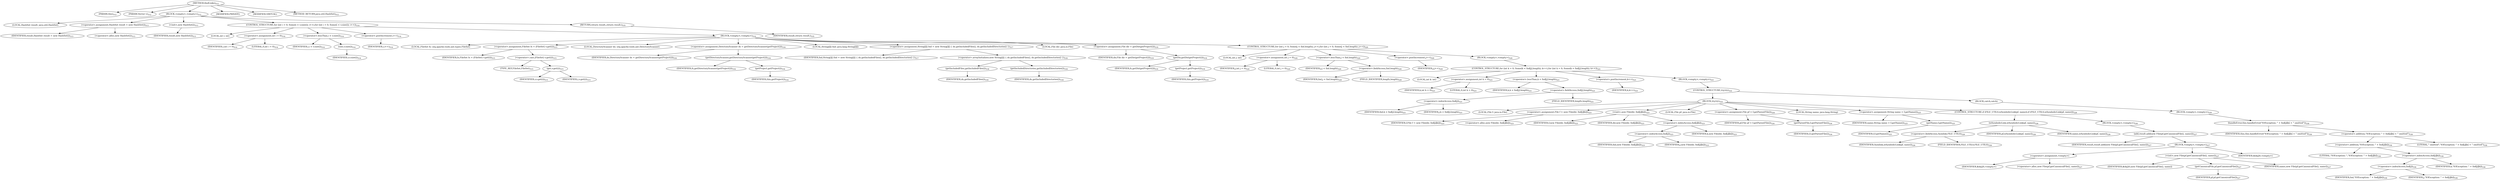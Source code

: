 digraph "findLinks" {  
"836" [label = <(METHOD,findLinks)<SUB>512</SUB>> ]
"68" [label = <(PARAM,this)<SUB>512</SUB>> ]
"837" [label = <(PARAM,Vector v)<SUB>512</SUB>> ]
"838" [label = <(BLOCK,&lt;empty&gt;,&lt;empty&gt;)<SUB>512</SUB>> ]
"66" [label = <(LOCAL,HashSet result: java.util.HashSet)> ]
"839" [label = <(&lt;operator&gt;.assignment,HashSet result = new HashSet())<SUB>513</SUB>> ]
"840" [label = <(IDENTIFIER,result,HashSet result = new HashSet())<SUB>513</SUB>> ]
"841" [label = <(&lt;operator&gt;.alloc,new HashSet())<SUB>513</SUB>> ]
"842" [label = <(&lt;init&gt;,new HashSet())<SUB>513</SUB>> ]
"65" [label = <(IDENTIFIER,result,new HashSet())<SUB>513</SUB>> ]
"843" [label = <(CONTROL_STRUCTURE,for (int i = 0; Some(i &lt; v.size()); i++),for (int i = 0; Some(i &lt; v.size()); i++))<SUB>514</SUB>> ]
"844" [label = <(LOCAL,int i: int)> ]
"845" [label = <(&lt;operator&gt;.assignment,int i = 0)<SUB>514</SUB>> ]
"846" [label = <(IDENTIFIER,i,int i = 0)<SUB>514</SUB>> ]
"847" [label = <(LITERAL,0,int i = 0)<SUB>514</SUB>> ]
"848" [label = <(&lt;operator&gt;.lessThan,i &lt; v.size())<SUB>514</SUB>> ]
"849" [label = <(IDENTIFIER,i,i &lt; v.size())<SUB>514</SUB>> ]
"850" [label = <(size,v.size())<SUB>514</SUB>> ]
"851" [label = <(IDENTIFIER,v,v.size())<SUB>514</SUB>> ]
"852" [label = <(&lt;operator&gt;.postIncrement,i++)<SUB>514</SUB>> ]
"853" [label = <(IDENTIFIER,i,i++)<SUB>514</SUB>> ]
"854" [label = <(BLOCK,&lt;empty&gt;,&lt;empty&gt;)<SUB>514</SUB>> ]
"855" [label = <(LOCAL,FileSet fs: org.apache.tools.ant.types.FileSet)> ]
"856" [label = <(&lt;operator&gt;.assignment,FileSet fs = (FileSet) v.get(i))<SUB>515</SUB>> ]
"857" [label = <(IDENTIFIER,fs,FileSet fs = (FileSet) v.get(i))<SUB>515</SUB>> ]
"858" [label = <(&lt;operator&gt;.cast,(FileSet) v.get(i))<SUB>515</SUB>> ]
"859" [label = <(TYPE_REF,FileSet,FileSet)<SUB>515</SUB>> ]
"860" [label = <(get,v.get(i))<SUB>515</SUB>> ]
"861" [label = <(IDENTIFIER,v,v.get(i))<SUB>515</SUB>> ]
"862" [label = <(IDENTIFIER,i,v.get(i))<SUB>515</SUB>> ]
"863" [label = <(LOCAL,DirectoryScanner ds: org.apache.tools.ant.DirectoryScanner)> ]
"864" [label = <(&lt;operator&gt;.assignment,DirectoryScanner ds = getDirectoryScanner(getProject()))<SUB>516</SUB>> ]
"865" [label = <(IDENTIFIER,ds,DirectoryScanner ds = getDirectoryScanner(getProject()))<SUB>516</SUB>> ]
"866" [label = <(getDirectoryScanner,getDirectoryScanner(getProject()))<SUB>516</SUB>> ]
"867" [label = <(IDENTIFIER,fs,getDirectoryScanner(getProject()))<SUB>516</SUB>> ]
"868" [label = <(getProject,getProject())<SUB>516</SUB>> ]
"67" [label = <(IDENTIFIER,this,getProject())<SUB>516</SUB>> ]
"869" [label = <(LOCAL,String[][] fnd: java.lang.String[][])> ]
"870" [label = <(&lt;operator&gt;.assignment,String[][] fnd = new String[][] { ds.getIncludedFiles(), ds.getIncludedDirectories() })<SUB>517</SUB>> ]
"871" [label = <(IDENTIFIER,fnd,String[][] fnd = new String[][] { ds.getIncludedFiles(), ds.getIncludedDirectories() })<SUB>517</SUB>> ]
"872" [label = <(&lt;operator&gt;.arrayInitializer,new String[][] { ds.getIncludedFiles(), ds.getIncludedDirectories() })<SUB>518</SUB>> ]
"873" [label = <(getIncludedFiles,getIncludedFiles())<SUB>518</SUB>> ]
"874" [label = <(IDENTIFIER,ds,getIncludedFiles())<SUB>518</SUB>> ]
"875" [label = <(getIncludedDirectories,getIncludedDirectories())<SUB>518</SUB>> ]
"876" [label = <(IDENTIFIER,ds,getIncludedDirectories())<SUB>518</SUB>> ]
"877" [label = <(LOCAL,File dir: java.io.File)> ]
"878" [label = <(&lt;operator&gt;.assignment,File dir = getDir(getProject()))<SUB>519</SUB>> ]
"879" [label = <(IDENTIFIER,dir,File dir = getDir(getProject()))<SUB>519</SUB>> ]
"880" [label = <(getDir,getDir(getProject()))<SUB>519</SUB>> ]
"881" [label = <(IDENTIFIER,fs,getDir(getProject()))<SUB>519</SUB>> ]
"882" [label = <(getProject,getProject())<SUB>519</SUB>> ]
"69" [label = <(IDENTIFIER,this,getProject())<SUB>519</SUB>> ]
"883" [label = <(CONTROL_STRUCTURE,for (int j = 0; Some(j &lt; fnd.length); j++),for (int j = 0; Some(j &lt; fnd.length); j++))<SUB>520</SUB>> ]
"884" [label = <(LOCAL,int j: int)> ]
"885" [label = <(&lt;operator&gt;.assignment,int j = 0)<SUB>520</SUB>> ]
"886" [label = <(IDENTIFIER,j,int j = 0)<SUB>520</SUB>> ]
"887" [label = <(LITERAL,0,int j = 0)<SUB>520</SUB>> ]
"888" [label = <(&lt;operator&gt;.lessThan,j &lt; fnd.length)<SUB>520</SUB>> ]
"889" [label = <(IDENTIFIER,j,j &lt; fnd.length)<SUB>520</SUB>> ]
"890" [label = <(&lt;operator&gt;.fieldAccess,fnd.length)<SUB>520</SUB>> ]
"891" [label = <(IDENTIFIER,fnd,j &lt; fnd.length)<SUB>520</SUB>> ]
"892" [label = <(FIELD_IDENTIFIER,length,length)<SUB>520</SUB>> ]
"893" [label = <(&lt;operator&gt;.postIncrement,j++)<SUB>520</SUB>> ]
"894" [label = <(IDENTIFIER,j,j++)<SUB>520</SUB>> ]
"895" [label = <(BLOCK,&lt;empty&gt;,&lt;empty&gt;)<SUB>520</SUB>> ]
"896" [label = <(CONTROL_STRUCTURE,for (int k = 0; Some(k &lt; fnd[j].length); k++),for (int k = 0; Some(k &lt; fnd[j].length); k++))<SUB>521</SUB>> ]
"897" [label = <(LOCAL,int k: int)> ]
"898" [label = <(&lt;operator&gt;.assignment,int k = 0)<SUB>521</SUB>> ]
"899" [label = <(IDENTIFIER,k,int k = 0)<SUB>521</SUB>> ]
"900" [label = <(LITERAL,0,int k = 0)<SUB>521</SUB>> ]
"901" [label = <(&lt;operator&gt;.lessThan,k &lt; fnd[j].length)<SUB>521</SUB>> ]
"902" [label = <(IDENTIFIER,k,k &lt; fnd[j].length)<SUB>521</SUB>> ]
"903" [label = <(&lt;operator&gt;.fieldAccess,fnd[j].length)<SUB>521</SUB>> ]
"904" [label = <(&lt;operator&gt;.indexAccess,fnd[j])<SUB>521</SUB>> ]
"905" [label = <(IDENTIFIER,fnd,k &lt; fnd[j].length)<SUB>521</SUB>> ]
"906" [label = <(IDENTIFIER,j,k &lt; fnd[j].length)<SUB>521</SUB>> ]
"907" [label = <(FIELD_IDENTIFIER,length,length)<SUB>521</SUB>> ]
"908" [label = <(&lt;operator&gt;.postIncrement,k++)<SUB>521</SUB>> ]
"909" [label = <(IDENTIFIER,k,k++)<SUB>521</SUB>> ]
"910" [label = <(BLOCK,&lt;empty&gt;,&lt;empty&gt;)<SUB>521</SUB>> ]
"911" [label = <(CONTROL_STRUCTURE,try,try)<SUB>522</SUB>> ]
"912" [label = <(BLOCK,try,try)<SUB>522</SUB>> ]
"71" [label = <(LOCAL,File f: java.io.File)> ]
"913" [label = <(&lt;operator&gt;.assignment,File f = new File(dir, fnd[j][k]))<SUB>523</SUB>> ]
"914" [label = <(IDENTIFIER,f,File f = new File(dir, fnd[j][k]))<SUB>523</SUB>> ]
"915" [label = <(&lt;operator&gt;.alloc,new File(dir, fnd[j][k]))<SUB>523</SUB>> ]
"916" [label = <(&lt;init&gt;,new File(dir, fnd[j][k]))<SUB>523</SUB>> ]
"70" [label = <(IDENTIFIER,f,new File(dir, fnd[j][k]))<SUB>523</SUB>> ]
"917" [label = <(IDENTIFIER,dir,new File(dir, fnd[j][k]))<SUB>523</SUB>> ]
"918" [label = <(&lt;operator&gt;.indexAccess,fnd[j][k])<SUB>523</SUB>> ]
"919" [label = <(&lt;operator&gt;.indexAccess,fnd[j])<SUB>523</SUB>> ]
"920" [label = <(IDENTIFIER,fnd,new File(dir, fnd[j][k]))<SUB>523</SUB>> ]
"921" [label = <(IDENTIFIER,j,new File(dir, fnd[j][k]))<SUB>523</SUB>> ]
"922" [label = <(IDENTIFIER,k,new File(dir, fnd[j][k]))<SUB>523</SUB>> ]
"923" [label = <(LOCAL,File pf: java.io.File)> ]
"924" [label = <(&lt;operator&gt;.assignment,File pf = f.getParentFile())<SUB>524</SUB>> ]
"925" [label = <(IDENTIFIER,pf,File pf = f.getParentFile())<SUB>524</SUB>> ]
"926" [label = <(getParentFile,f.getParentFile())<SUB>524</SUB>> ]
"927" [label = <(IDENTIFIER,f,f.getParentFile())<SUB>524</SUB>> ]
"928" [label = <(LOCAL,String name: java.lang.String)> ]
"929" [label = <(&lt;operator&gt;.assignment,String name = f.getName())<SUB>525</SUB>> ]
"930" [label = <(IDENTIFIER,name,String name = f.getName())<SUB>525</SUB>> ]
"931" [label = <(getName,f.getName())<SUB>525</SUB>> ]
"932" [label = <(IDENTIFIER,f,f.getName())<SUB>525</SUB>> ]
"933" [label = <(CONTROL_STRUCTURE,if (FILE_UTILS.isSymbolicLink(pf, name)),if (FILE_UTILS.isSymbolicLink(pf, name)))<SUB>526</SUB>> ]
"934" [label = <(isSymbolicLink,isSymbolicLink(pf, name))<SUB>526</SUB>> ]
"935" [label = <(&lt;operator&gt;.fieldAccess,Symlink.FILE_UTILS)<SUB>526</SUB>> ]
"936" [label = <(IDENTIFIER,Symlink,isSymbolicLink(pf, name))<SUB>526</SUB>> ]
"937" [label = <(FIELD_IDENTIFIER,FILE_UTILS,FILE_UTILS)<SUB>526</SUB>> ]
"938" [label = <(IDENTIFIER,pf,isSymbolicLink(pf, name))<SUB>526</SUB>> ]
"939" [label = <(IDENTIFIER,name,isSymbolicLink(pf, name))<SUB>526</SUB>> ]
"940" [label = <(BLOCK,&lt;empty&gt;,&lt;empty&gt;)<SUB>526</SUB>> ]
"941" [label = <(add,result.add(new File(pf.getCanonicalFile(), name)))<SUB>527</SUB>> ]
"942" [label = <(IDENTIFIER,result,result.add(new File(pf.getCanonicalFile(), name)))<SUB>527</SUB>> ]
"943" [label = <(BLOCK,&lt;empty&gt;,&lt;empty&gt;)<SUB>527</SUB>> ]
"944" [label = <(&lt;operator&gt;.assignment,&lt;empty&gt;)> ]
"945" [label = <(IDENTIFIER,$obj20,&lt;empty&gt;)> ]
"946" [label = <(&lt;operator&gt;.alloc,new File(pf.getCanonicalFile(), name))<SUB>527</SUB>> ]
"947" [label = <(&lt;init&gt;,new File(pf.getCanonicalFile(), name))<SUB>527</SUB>> ]
"948" [label = <(IDENTIFIER,$obj20,new File(pf.getCanonicalFile(), name))> ]
"949" [label = <(getCanonicalFile,pf.getCanonicalFile())<SUB>527</SUB>> ]
"950" [label = <(IDENTIFIER,pf,pf.getCanonicalFile())<SUB>527</SUB>> ]
"951" [label = <(IDENTIFIER,name,new File(pf.getCanonicalFile(), name))<SUB>527</SUB>> ]
"952" [label = <(IDENTIFIER,$obj20,&lt;empty&gt;)> ]
"953" [label = <(BLOCK,catch,catch)> ]
"954" [label = <(BLOCK,&lt;empty&gt;,&lt;empty&gt;)<SUB>529</SUB>> ]
"955" [label = <(handleError,this.handleError(&quot;IOException: &quot; + fnd[j][k] + &quot; omitted&quot;))<SUB>530</SUB>> ]
"72" [label = <(IDENTIFIER,this,this.handleError(&quot;IOException: &quot; + fnd[j][k] + &quot; omitted&quot;))<SUB>530</SUB>> ]
"956" [label = <(&lt;operator&gt;.addition,&quot;IOException: &quot; + fnd[j][k] + &quot; omitted&quot;)<SUB>530</SUB>> ]
"957" [label = <(&lt;operator&gt;.addition,&quot;IOException: &quot; + fnd[j][k])<SUB>530</SUB>> ]
"958" [label = <(LITERAL,&quot;IOException: &quot;,&quot;IOException: &quot; + fnd[j][k])<SUB>530</SUB>> ]
"959" [label = <(&lt;operator&gt;.indexAccess,fnd[j][k])<SUB>530</SUB>> ]
"960" [label = <(&lt;operator&gt;.indexAccess,fnd[j])<SUB>530</SUB>> ]
"961" [label = <(IDENTIFIER,fnd,&quot;IOException: &quot; + fnd[j][k])<SUB>530</SUB>> ]
"962" [label = <(IDENTIFIER,j,&quot;IOException: &quot; + fnd[j][k])<SUB>530</SUB>> ]
"963" [label = <(IDENTIFIER,k,&quot;IOException: &quot; + fnd[j][k])<SUB>530</SUB>> ]
"964" [label = <(LITERAL,&quot; omitted&quot;,&quot;IOException: &quot; + fnd[j][k] + &quot; omitted&quot;)<SUB>530</SUB>> ]
"965" [label = <(RETURN,return result;,return result;)<SUB>535</SUB>> ]
"966" [label = <(IDENTIFIER,result,return result;)<SUB>535</SUB>> ]
"967" [label = <(MODIFIER,PRIVATE)> ]
"968" [label = <(MODIFIER,VIRTUAL)> ]
"969" [label = <(METHOD_RETURN,java.util.HashSet)<SUB>512</SUB>> ]
  "836" -> "68" 
  "836" -> "837" 
  "836" -> "838" 
  "836" -> "967" 
  "836" -> "968" 
  "836" -> "969" 
  "838" -> "66" 
  "838" -> "839" 
  "838" -> "842" 
  "838" -> "843" 
  "838" -> "965" 
  "839" -> "840" 
  "839" -> "841" 
  "842" -> "65" 
  "843" -> "844" 
  "843" -> "845" 
  "843" -> "848" 
  "843" -> "852" 
  "843" -> "854" 
  "845" -> "846" 
  "845" -> "847" 
  "848" -> "849" 
  "848" -> "850" 
  "850" -> "851" 
  "852" -> "853" 
  "854" -> "855" 
  "854" -> "856" 
  "854" -> "863" 
  "854" -> "864" 
  "854" -> "869" 
  "854" -> "870" 
  "854" -> "877" 
  "854" -> "878" 
  "854" -> "883" 
  "856" -> "857" 
  "856" -> "858" 
  "858" -> "859" 
  "858" -> "860" 
  "860" -> "861" 
  "860" -> "862" 
  "864" -> "865" 
  "864" -> "866" 
  "866" -> "867" 
  "866" -> "868" 
  "868" -> "67" 
  "870" -> "871" 
  "870" -> "872" 
  "872" -> "873" 
  "872" -> "875" 
  "873" -> "874" 
  "875" -> "876" 
  "878" -> "879" 
  "878" -> "880" 
  "880" -> "881" 
  "880" -> "882" 
  "882" -> "69" 
  "883" -> "884" 
  "883" -> "885" 
  "883" -> "888" 
  "883" -> "893" 
  "883" -> "895" 
  "885" -> "886" 
  "885" -> "887" 
  "888" -> "889" 
  "888" -> "890" 
  "890" -> "891" 
  "890" -> "892" 
  "893" -> "894" 
  "895" -> "896" 
  "896" -> "897" 
  "896" -> "898" 
  "896" -> "901" 
  "896" -> "908" 
  "896" -> "910" 
  "898" -> "899" 
  "898" -> "900" 
  "901" -> "902" 
  "901" -> "903" 
  "903" -> "904" 
  "903" -> "907" 
  "904" -> "905" 
  "904" -> "906" 
  "908" -> "909" 
  "910" -> "911" 
  "911" -> "912" 
  "911" -> "953" 
  "912" -> "71" 
  "912" -> "913" 
  "912" -> "916" 
  "912" -> "923" 
  "912" -> "924" 
  "912" -> "928" 
  "912" -> "929" 
  "912" -> "933" 
  "913" -> "914" 
  "913" -> "915" 
  "916" -> "70" 
  "916" -> "917" 
  "916" -> "918" 
  "918" -> "919" 
  "918" -> "922" 
  "919" -> "920" 
  "919" -> "921" 
  "924" -> "925" 
  "924" -> "926" 
  "926" -> "927" 
  "929" -> "930" 
  "929" -> "931" 
  "931" -> "932" 
  "933" -> "934" 
  "933" -> "940" 
  "934" -> "935" 
  "934" -> "938" 
  "934" -> "939" 
  "935" -> "936" 
  "935" -> "937" 
  "940" -> "941" 
  "941" -> "942" 
  "941" -> "943" 
  "943" -> "944" 
  "943" -> "947" 
  "943" -> "952" 
  "944" -> "945" 
  "944" -> "946" 
  "947" -> "948" 
  "947" -> "949" 
  "947" -> "951" 
  "949" -> "950" 
  "953" -> "954" 
  "954" -> "955" 
  "955" -> "72" 
  "955" -> "956" 
  "956" -> "957" 
  "956" -> "964" 
  "957" -> "958" 
  "957" -> "959" 
  "959" -> "960" 
  "959" -> "963" 
  "960" -> "961" 
  "960" -> "962" 
  "965" -> "966" 
}
